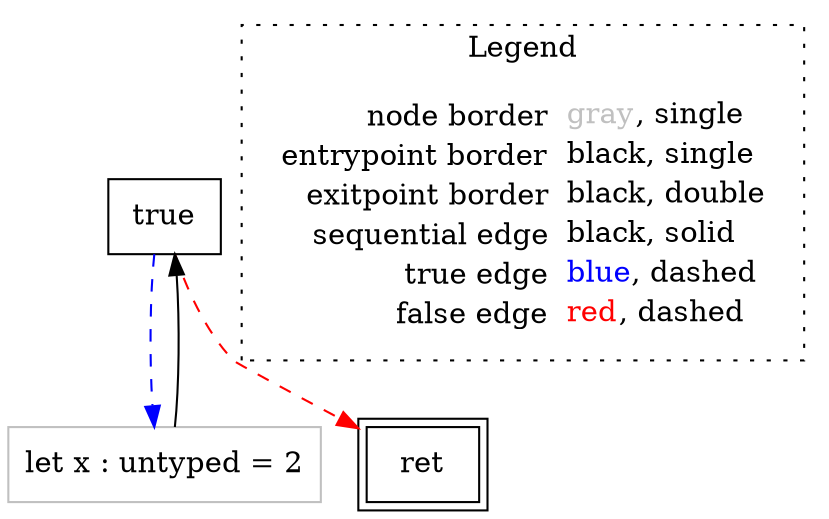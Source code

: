 digraph {
	"node0" [shape="rect",color="black",label=<true>];
	"node1" [shape="rect",color="gray",label=<let x : untyped = 2>];
	"node2" [shape="rect",color="black",peripheries="2",label=<ret>];
	"node1" -> "node0" [color="black"];
	"node0" -> "node1" [color="blue",style="dashed"];
	"node0" -> "node2" [color="red",style="dashed"];
subgraph cluster_legend {
	label="Legend";
	style=dotted;
	node [shape=plaintext];
	"legend" [label=<<table border="0" cellpadding="2" cellspacing="0" cellborder="0"><tr><td align="right">node border&nbsp;</td><td align="left"><font color="gray">gray</font>, single</td></tr><tr><td align="right">entrypoint border&nbsp;</td><td align="left"><font color="black">black</font>, single</td></tr><tr><td align="right">exitpoint border&nbsp;</td><td align="left"><font color="black">black</font>, double</td></tr><tr><td align="right">sequential edge&nbsp;</td><td align="left"><font color="black">black</font>, solid</td></tr><tr><td align="right">true edge&nbsp;</td><td align="left"><font color="blue">blue</font>, dashed</td></tr><tr><td align="right">false edge&nbsp;</td><td align="left"><font color="red">red</font>, dashed</td></tr></table>>];
}

}
